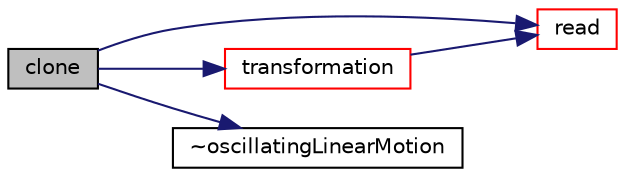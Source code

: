 digraph "clone"
{
  bgcolor="transparent";
  edge [fontname="Helvetica",fontsize="10",labelfontname="Helvetica",labelfontsize="10"];
  node [fontname="Helvetica",fontsize="10",shape=record];
  rankdir="LR";
  Node10 [label="clone",height=0.2,width=0.4,color="black", fillcolor="grey75", style="filled", fontcolor="black"];
  Node10 -> Node11 [color="midnightblue",fontsize="10",style="solid",fontname="Helvetica"];
  Node11 [label="read",height=0.2,width=0.4,color="red",URL="$a22133.html#afeed4512a4be2653bc44cb43a1ae0788",tooltip="Update properties from given dictionary. "];
  Node10 -> Node70 [color="midnightblue",fontsize="10",style="solid",fontname="Helvetica"];
  Node70 [label="transformation",height=0.2,width=0.4,color="red",URL="$a22133.html#aa399caab3cd107de02ea674d7d25ed72",tooltip="Return the solid-body motion transformation septernion. "];
  Node70 -> Node11 [color="midnightblue",fontsize="10",style="solid",fontname="Helvetica"];
  Node10 -> Node72 [color="midnightblue",fontsize="10",style="solid",fontname="Helvetica"];
  Node72 [label="~oscillatingLinearMotion",height=0.2,width=0.4,color="black",URL="$a22133.html#a61c620fce53ca77622e036e83ed24f03",tooltip="Destructor. "];
}
